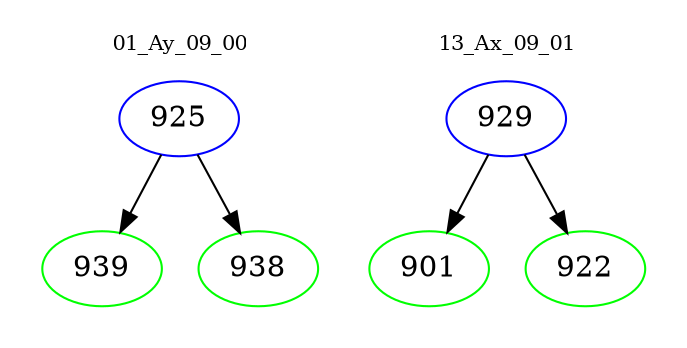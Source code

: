 digraph{
subgraph cluster_0 {
color = white
label = "01_Ay_09_00";
fontsize=10;
T0_925 [label="925", color="blue"]
T0_925 -> T0_939 [color="black"]
T0_939 [label="939", color="green"]
T0_925 -> T0_938 [color="black"]
T0_938 [label="938", color="green"]
}
subgraph cluster_1 {
color = white
label = "13_Ax_09_01";
fontsize=10;
T1_929 [label="929", color="blue"]
T1_929 -> T1_901 [color="black"]
T1_901 [label="901", color="green"]
T1_929 -> T1_922 [color="black"]
T1_922 [label="922", color="green"]
}
}

